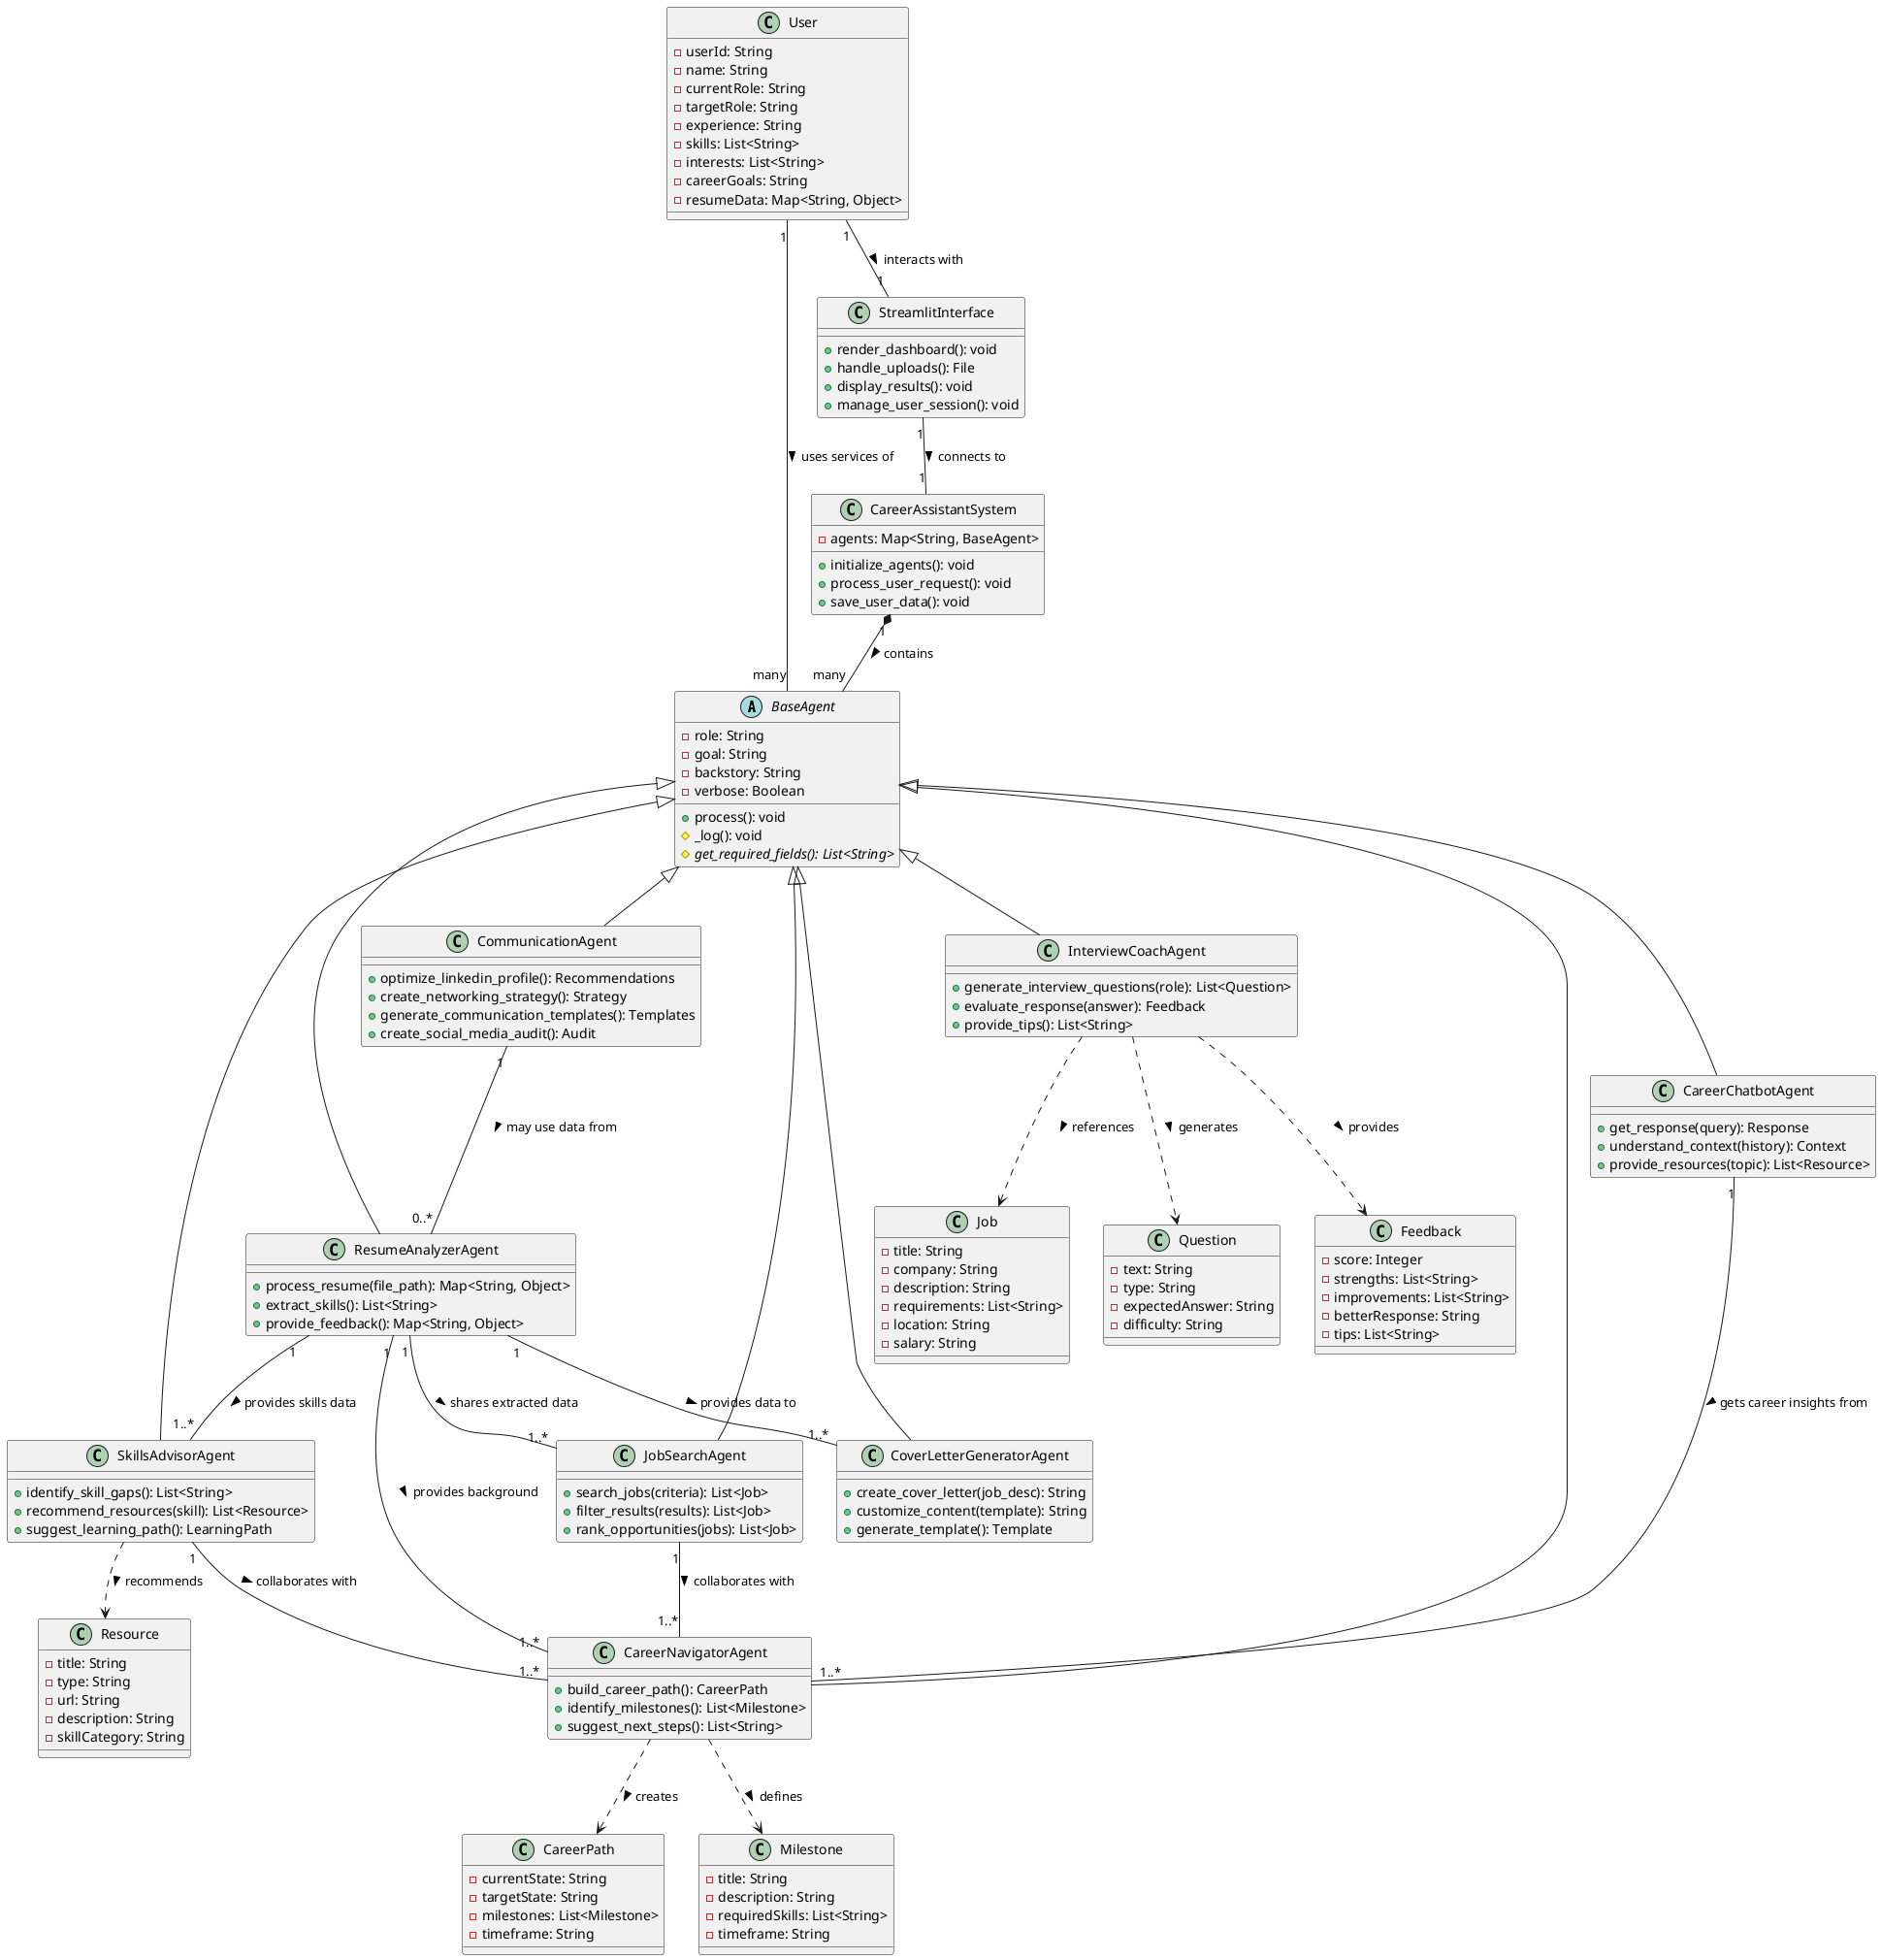 @startuml Career Assistant Multi-Agent System

' Base agent class
abstract class BaseAgent {
  -role: String
  -goal: String
  -backstory: String
  -verbose: Boolean
  +process(): void
  #_log(): void
  #{abstract} get_required_fields(): List<String>
}

' User class
class User {
  -userId: String
  -name: String
  -currentRole: String
  -targetRole: String
  -experience: String
  -skills: List<String>
  -interests: List<String>
  -careerGoals: String
  -resumeData: Map<String, Object>
}

' Main system class
class CareerAssistantSystem {
  -agents: Map<String, BaseAgent>
  +initialize_agents(): void
  +process_user_request(): void
  +save_user_data(): void
}

' Agent classes
class ResumeAnalyzerAgent extends BaseAgent {
  +process_resume(file_path): Map<String, Object>
  +extract_skills(): List<String>
  +provide_feedback(): Map<String, Object>
}

class JobSearchAgent extends BaseAgent {
  +search_jobs(criteria): List<Job>
  +filter_results(results): List<Job>
  +rank_opportunities(jobs): List<Job>
}

class SkillsAdvisorAgent extends BaseAgent {
  +identify_skill_gaps(): List<String>
  +recommend_resources(skill): List<Resource>
  +suggest_learning_path(): LearningPath
}

class CareerNavigatorAgent extends BaseAgent {
  +build_career_path(): CareerPath
  +identify_milestones(): List<Milestone>
  +suggest_next_steps(): List<String>
}

class InterviewCoachAgent extends BaseAgent {
  +generate_interview_questions(role): List<Question>
  +evaluate_response(answer): Feedback
  +provide_tips(): List<String>
}

class CoverLetterGeneratorAgent extends BaseAgent {
  +create_cover_letter(job_desc): String
  +customize_content(template): String
  +generate_template(): Template
}

class CareerChatbotAgent extends BaseAgent {
  +get_response(query): Response
  +understand_context(history): Context
  +provide_resources(topic): List<Resource>
}

class CommunicationAgent extends BaseAgent {
  +optimize_linkedin_profile(): Recommendations
  +create_networking_strategy(): Strategy
  +generate_communication_templates(): Templates
  +create_social_media_audit(): Audit
}

' Utility classes for data models
class Job {
  -title: String
  -company: String
  -description: String
  -requirements: List<String>
  -location: String
  -salary: String
}

class Resource {
  -title: String
  -type: String
  -url: String
  -description: String
  -skillCategory: String
}

class CareerPath {
  -currentState: String
  -targetState: String
  -milestones: List<Milestone>
  -timeframe: String
}

class Milestone {
  -title: String
  -description: String
  -requiredSkills: List<String>
  -timeframe: String
}

class Question {
  -text: String
  -type: String
  -expectedAnswer: String
  -difficulty: String
}

class Feedback {
  -score: Integer
  -strengths: List<String>
  -improvements: List<String>
  -betterResponse: String
  -tips: List<String>
}

class StreamlitInterface {
  +render_dashboard(): void
  +handle_uploads(): File
  +display_results(): void
  +manage_user_session(): void
}

' Relationships
User "1" -- "1" StreamlitInterface : interacts with >
StreamlitInterface "1" -- "1" CareerAssistantSystem : connects to >

CareerAssistantSystem "1" *-- "many" BaseAgent : contains >

User "1" -- "many" BaseAgent : uses services of >

ResumeAnalyzerAgent "1" -- "1..*" CoverLetterGeneratorAgent : provides data to >
ResumeAnalyzerAgent "1" -- "1..*" JobSearchAgent : shares extracted data >
ResumeAnalyzerAgent "1" -- "1..*" SkillsAdvisorAgent : provides skills data >
ResumeAnalyzerAgent "1" -- "1..*" CareerNavigatorAgent : provides background >

JobSearchAgent "1" -- "1..*" CareerNavigatorAgent : collaborates with >
SkillsAdvisorAgent "1" -- "1..*" CareerNavigatorAgent : collaborates with >

CareerChatbotAgent "1" -- "1..*" CareerNavigatorAgent : gets career insights from >
CommunicationAgent "1" -- "0..*" ResumeAnalyzerAgent : may use data from >

InterviewCoachAgent ..> Job : references >
SkillsAdvisorAgent ..> Resource : recommends >
CareerNavigatorAgent ..> CareerPath : creates >
CareerNavigatorAgent ..> Milestone : defines >
InterviewCoachAgent ..> Question : generates >
InterviewCoachAgent ..> Feedback : provides >

@enduml 